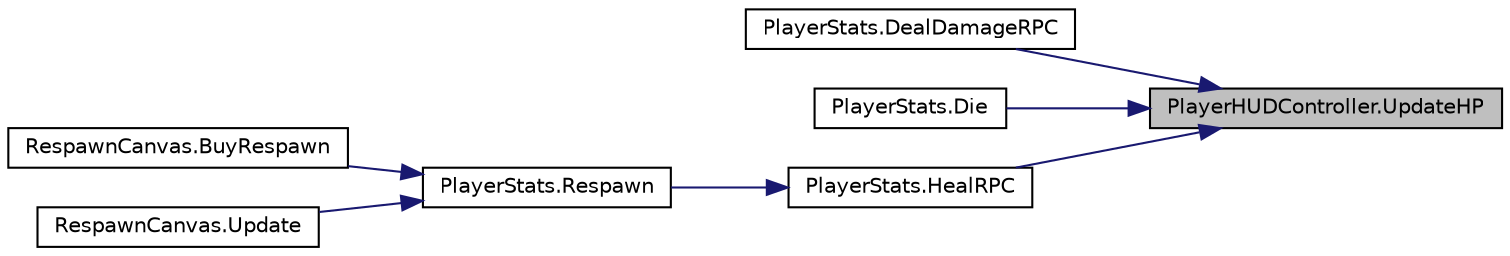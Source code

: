 digraph "PlayerHUDController.UpdateHP"
{
 // INTERACTIVE_SVG=YES
 // LATEX_PDF_SIZE
  bgcolor="transparent";
  edge [fontname="Helvetica",fontsize="10",labelfontname="Helvetica",labelfontsize="10"];
  node [fontname="Helvetica",fontsize="10",shape=record];
  rankdir="RL";
  Node1 [label="PlayerHUDController.UpdateHP",height=0.2,width=0.4,color="black", fillcolor="grey75", style="filled", fontcolor="black",tooltip=" "];
  Node1 -> Node2 [dir="back",color="midnightblue",fontsize="10",style="solid",fontname="Helvetica"];
  Node2 [label="PlayerStats.DealDamageRPC",height=0.2,width=0.4,color="black",URL="$class_player_stats.html#a72df1a303afe102b8b4ac7a1e594cd75",tooltip=" "];
  Node1 -> Node3 [dir="back",color="midnightblue",fontsize="10",style="solid",fontname="Helvetica"];
  Node3 [label="PlayerStats.Die",height=0.2,width=0.4,color="black",URL="$class_player_stats.html#a5caca2bd8f676341a2b269aea8a0f1ff",tooltip="Function that implements what is done when this entity dies."];
  Node1 -> Node4 [dir="back",color="midnightblue",fontsize="10",style="solid",fontname="Helvetica"];
  Node4 [label="PlayerStats.HealRPC",height=0.2,width=0.4,color="black",URL="$class_player_stats.html#ae2c6a9d91ac8ff99b7f0dc32079f1931",tooltip=" "];
  Node4 -> Node5 [dir="back",color="midnightblue",fontsize="10",style="solid",fontname="Helvetica"];
  Node5 [label="PlayerStats.Respawn",height=0.2,width=0.4,color="black",URL="$class_player_stats.html#a27fb46ca044608f34db45eb95ac16b4c",tooltip="This is triggered when the player respawns."];
  Node5 -> Node6 [dir="back",color="midnightblue",fontsize="10",style="solid",fontname="Helvetica"];
  Node6 [label="RespawnCanvas.BuyRespawn",height=0.2,width=0.4,color="black",URL="$class_respawn_canvas.html#aeb8465a7dc3b9f4fe6a36afc1c8bcf9a",tooltip=" "];
  Node5 -> Node7 [dir="back",color="midnightblue",fontsize="10",style="solid",fontname="Helvetica"];
  Node7 [label="RespawnCanvas.Update",height=0.2,width=0.4,color="black",URL="$class_respawn_canvas.html#a272c2f78c7bfbeb481fcb4b737fe446c",tooltip=" "];
}

